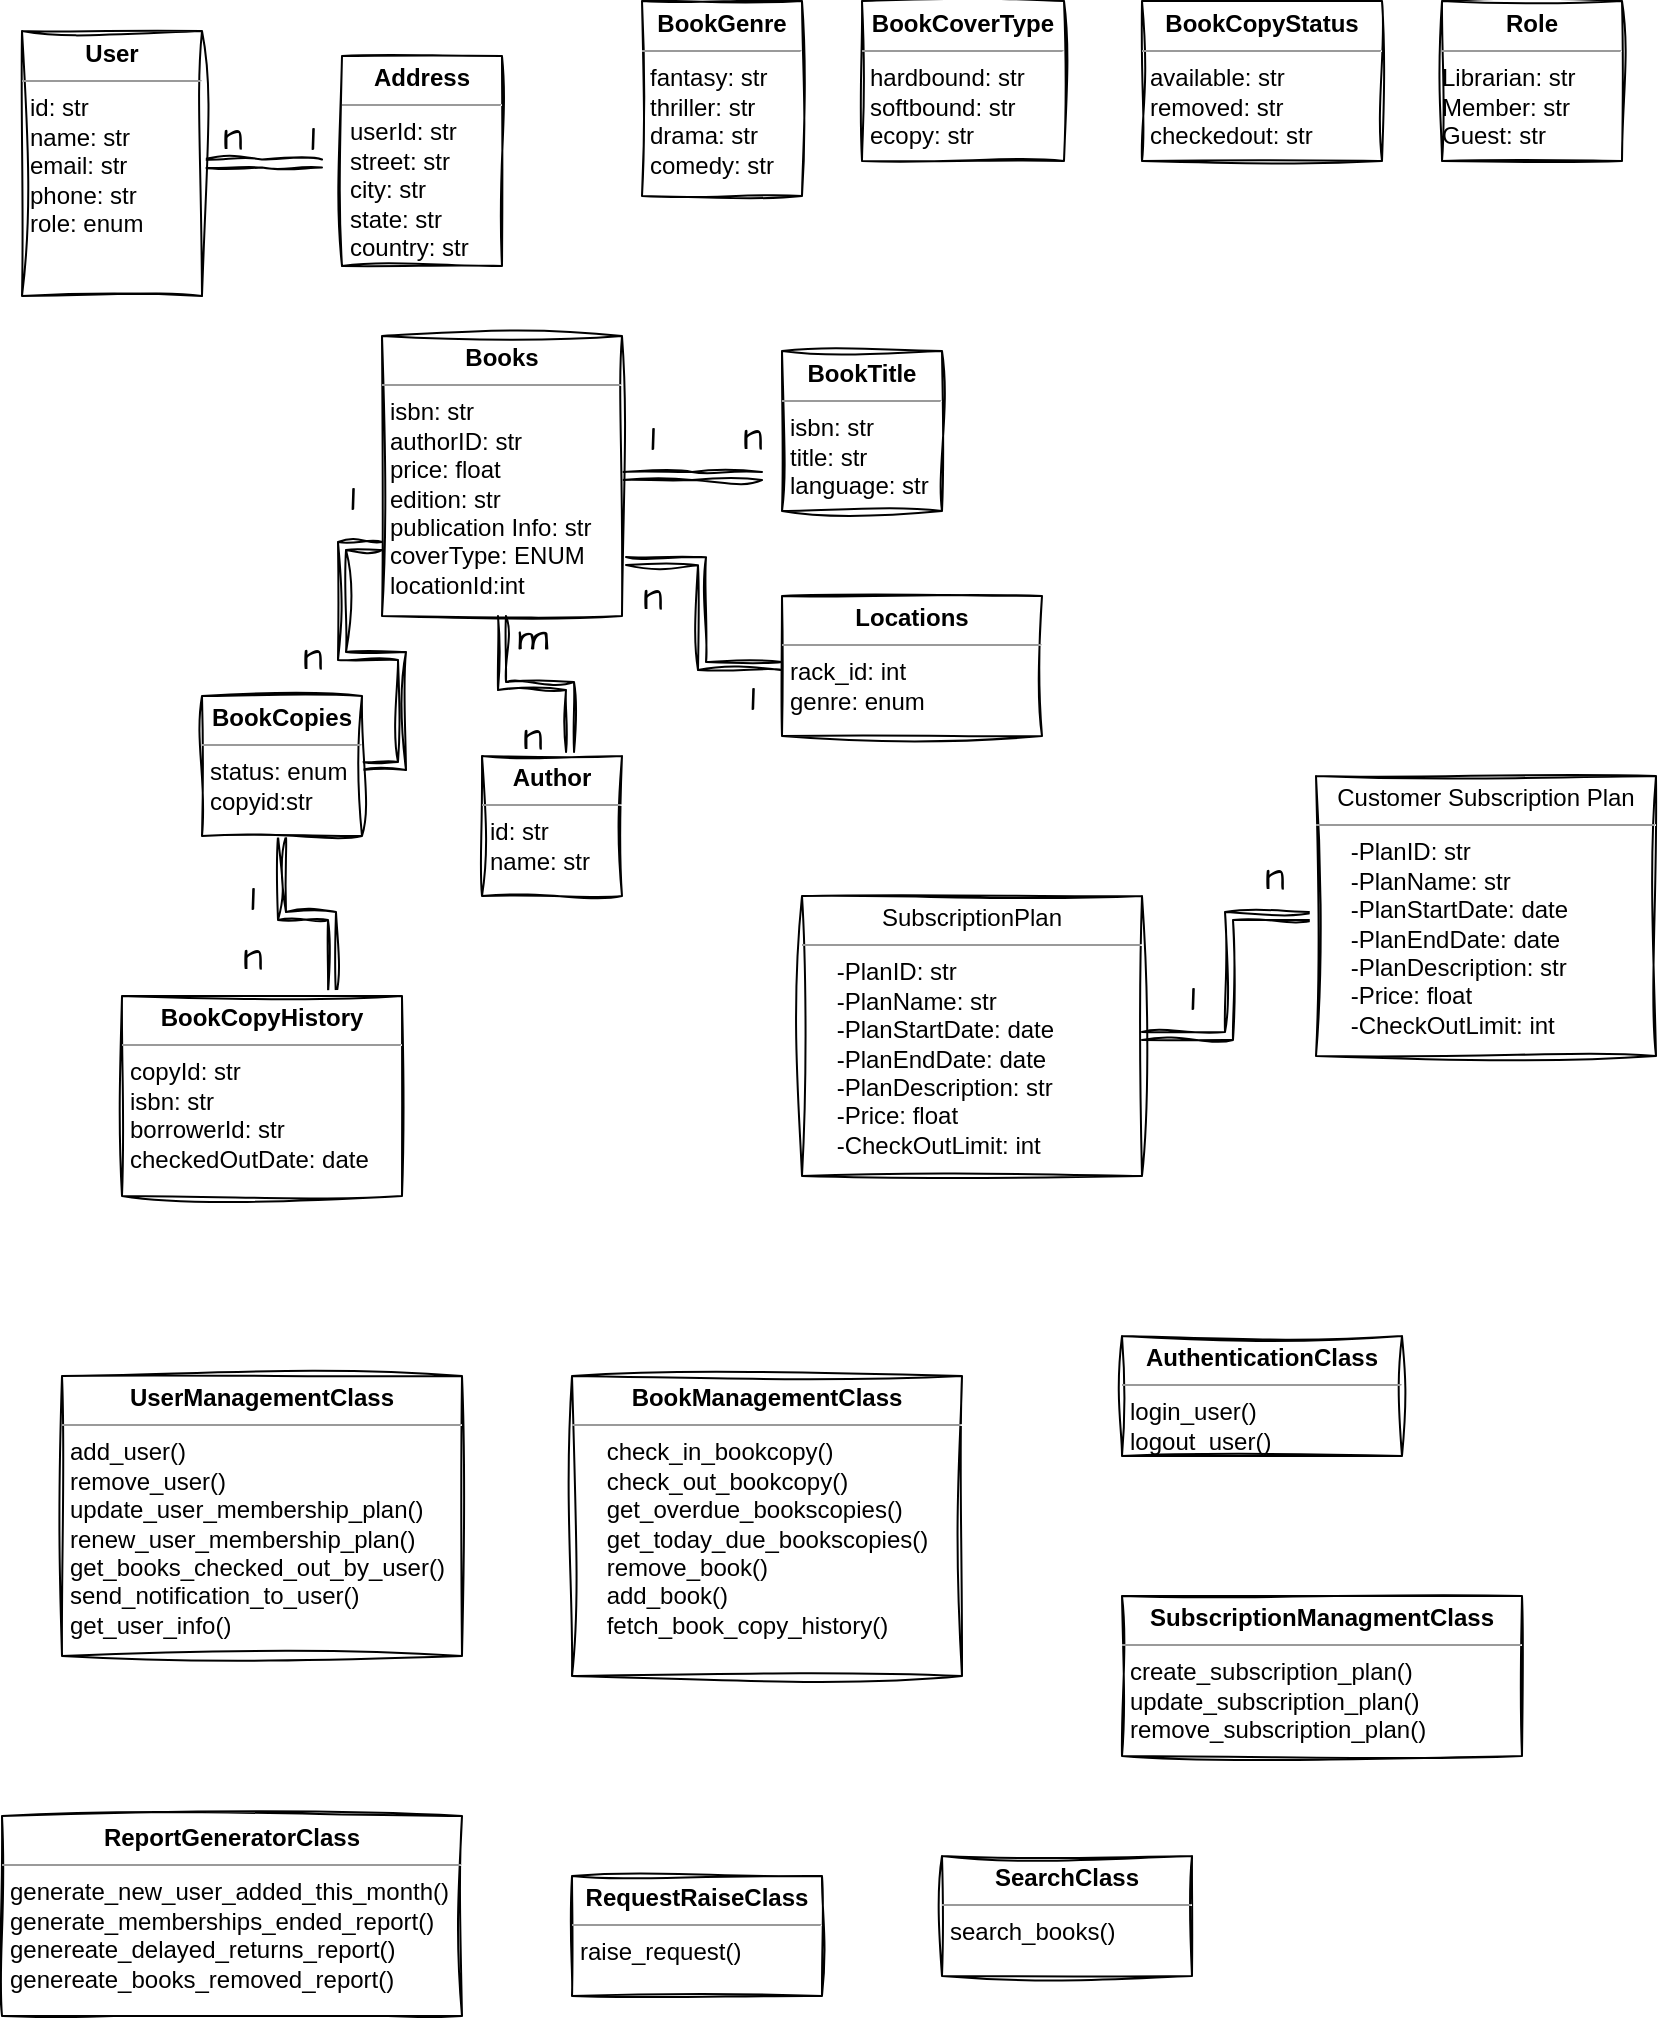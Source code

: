<mxfile>
    <diagram id="C5RBs43oDa-KdzZeNtuy" name="Page-1">
        <mxGraphModel dx="641" dy="268" grid="1" gridSize="10" guides="1" tooltips="1" connect="1" arrows="1" fold="1" page="1" pageScale="1" pageWidth="827" pageHeight="1169" math="0" shadow="0">
            <root>
                <mxCell id="WIyWlLk6GJQsqaUBKTNV-0"/>
                <mxCell id="WIyWlLk6GJQsqaUBKTNV-1" parent="WIyWlLk6GJQsqaUBKTNV-0"/>
                <mxCell id="R_Q-6B71_u55FbcSkB05-36" style="edgeStyle=orthogonalEdgeStyle;shape=link;rounded=0;sketch=1;hachureGap=4;jiggle=2;curveFitting=1;orthogonalLoop=1;jettySize=auto;html=1;fontFamily=Architects Daughter;fontSource=https%3A%2F%2Ffonts.googleapis.com%2Fcss%3Ffamily%3DArchitects%2BDaughter;fontSize=16;" parent="WIyWlLk6GJQsqaUBKTNV-1" source="R_Q-6B71_u55FbcSkB05-3" edge="1">
                    <mxGeometry relative="1" as="geometry">
                        <mxPoint x="160" y="133.75" as="targetPoint"/>
                    </mxGeometry>
                </mxCell>
                <mxCell id="R_Q-6B71_u55FbcSkB05-3" value="&lt;p style=&quot;margin:0px;margin-top:4px;text-align:center;&quot;&gt;&lt;b&gt;User&lt;/b&gt;&lt;/p&gt;&lt;hr size=&quot;1&quot;&gt;&lt;p style=&quot;margin:0px;margin-left:4px;&quot;&gt;&lt;span style=&quot;background-color: initial;&quot;&gt;id: str&lt;/span&gt;&lt;br&gt;&lt;/p&gt;&lt;p style=&quot;margin:0px;margin-left:4px;&quot;&gt;name: str&lt;/p&gt;&lt;p style=&quot;margin:0px;margin-left:4px;&quot;&gt;email: str&lt;/p&gt;&lt;p style=&quot;margin:0px;margin-left:4px;&quot;&gt;phone: str&lt;/p&gt;&lt;p style=&quot;margin:0px;margin-left:4px;&quot;&gt;role: enum&lt;/p&gt;&lt;p style=&quot;margin:0px;margin-left:4px;&quot;&gt;&lt;br&gt;&lt;/p&gt;" style="verticalAlign=top;align=left;overflow=fill;fontSize=12;fontFamily=Helvetica;html=1;whiteSpace=wrap;sketch=1;hachureGap=4;jiggle=2;curveFitting=1;fontSource=https%3A%2F%2Ffonts.googleapis.com%2Fcss%3Ffamily%3DArchitects%2BDaughter;" parent="WIyWlLk6GJQsqaUBKTNV-1" vertex="1">
                    <mxGeometry x="10" y="67.5" width="90" height="132.5" as="geometry"/>
                </mxCell>
                <mxCell id="R_Q-6B71_u55FbcSkB05-4" value="&lt;p style=&quot;margin:0px;margin-top:4px;text-align:center;&quot;&gt;&lt;b&gt;Address&lt;/b&gt;&lt;/p&gt;&lt;hr size=&quot;1&quot;&gt;&lt;p style=&quot;margin:0px;margin-left:4px;&quot;&gt;userId: str&lt;/p&gt;&lt;p style=&quot;margin:0px;margin-left:4px;&quot;&gt;street: str&lt;/p&gt;&lt;p style=&quot;margin:0px;margin-left:4px;&quot;&gt;city: str&lt;/p&gt;&lt;p style=&quot;margin:0px;margin-left:4px;&quot;&gt;state: str&lt;/p&gt;&lt;p style=&quot;margin:0px;margin-left:4px;&quot;&gt;country: str&lt;/p&gt;&lt;p style=&quot;margin:0px;margin-left:4px;&quot;&gt;pin: str&lt;/p&gt;&lt;p style=&quot;margin:0px;margin-left:4px;&quot;&gt;&lt;br&gt;&lt;/p&gt;" style="verticalAlign=top;align=left;overflow=fill;fontSize=12;fontFamily=Helvetica;html=1;whiteSpace=wrap;sketch=1;hachureGap=4;jiggle=2;curveFitting=1;fontSource=https%3A%2F%2Ffonts.googleapis.com%2Fcss%3Ffamily%3DArchitects%2BDaughter;" parent="WIyWlLk6GJQsqaUBKTNV-1" vertex="1">
                    <mxGeometry x="170" y="80" width="80" height="105" as="geometry"/>
                </mxCell>
                <mxCell id="R_Q-6B71_u55FbcSkB05-14" value="n" style="text;html=1;align=center;verticalAlign=middle;resizable=0;points=[];autosize=1;strokeColor=none;fillColor=none;fontSize=20;fontFamily=Architects Daughter;" parent="WIyWlLk6GJQsqaUBKTNV-1" vertex="1">
                    <mxGeometry x="100" y="100" width="30" height="40" as="geometry"/>
                </mxCell>
                <mxCell id="R_Q-6B71_u55FbcSkB05-15" value="1" style="text;html=1;align=center;verticalAlign=middle;resizable=0;points=[];autosize=1;strokeColor=none;fillColor=none;fontSize=20;fontFamily=Architects Daughter;" parent="WIyWlLk6GJQsqaUBKTNV-1" vertex="1">
                    <mxGeometry x="140" y="100" width="30" height="40" as="geometry"/>
                </mxCell>
                <mxCell id="R_Q-6B71_u55FbcSkB05-18" value="&lt;p style=&quot;margin:0px;margin-top:4px;text-align:center;&quot;&gt;&lt;b&gt;Role&lt;/b&gt;&lt;/p&gt;&lt;hr size=&quot;1&quot;&gt;Librarian: str&lt;br&gt;Member: str&lt;br&gt;Guest: str&lt;br&gt;&lt;div style=&quot;height:2px;&quot;&gt;&lt;/div&gt;&lt;div style=&quot;height:2px;&quot;&gt;&lt;/div&gt;" style="verticalAlign=top;align=left;overflow=fill;fontSize=12;fontFamily=Helvetica;html=1;whiteSpace=wrap;sketch=1;hachureGap=4;jiggle=2;curveFitting=1;fontSource=https%3A%2F%2Ffonts.googleapis.com%2Fcss%3Ffamily%3DArchitects%2BDaughter;" parent="WIyWlLk6GJQsqaUBKTNV-1" vertex="1">
                    <mxGeometry x="720" y="52.5" width="90" height="80" as="geometry"/>
                </mxCell>
                <mxCell id="R_Q-6B71_u55FbcSkB05-31" style="edgeStyle=orthogonalEdgeStyle;shape=link;rounded=0;sketch=1;hachureGap=4;jiggle=2;curveFitting=1;orthogonalLoop=1;jettySize=auto;html=1;fontFamily=Architects Daughter;fontSource=https%3A%2F%2Ffonts.googleapis.com%2Fcss%3Ffamily%3DArchitects%2BDaughter;fontSize=16;" parent="WIyWlLk6GJQsqaUBKTNV-1" source="R_Q-6B71_u55FbcSkB05-29" edge="1">
                    <mxGeometry relative="1" as="geometry">
                        <mxPoint x="380" y="290" as="targetPoint"/>
                    </mxGeometry>
                </mxCell>
                <mxCell id="R_Q-6B71_u55FbcSkB05-29" value="&lt;p style=&quot;margin:0px;margin-top:4px;text-align:center;&quot;&gt;&lt;b&gt;Books&lt;/b&gt;&lt;/p&gt;&lt;hr size=&quot;1&quot;&gt;&lt;p style=&quot;margin:0px;margin-left:4px;&quot;&gt;isbn: str&lt;/p&gt;&lt;p style=&quot;margin:0px;margin-left:4px;&quot;&gt;authorID: str&lt;/p&gt;&lt;p style=&quot;margin:0px;margin-left:4px;&quot;&gt;price: float&lt;/p&gt;&lt;p style=&quot;margin:0px;margin-left:4px;&quot;&gt;edition: str&lt;/p&gt;&lt;p style=&quot;margin:0px;margin-left:4px;&quot;&gt;publication Info: str&lt;/p&gt;&lt;p style=&quot;margin:0px;margin-left:4px;&quot;&gt;coverType: ENUM&lt;/p&gt;&lt;p style=&quot;margin:0px;margin-left:4px;&quot;&gt;locationId:int&lt;/p&gt;" style="verticalAlign=top;align=left;overflow=fill;fontSize=12;fontFamily=Helvetica;html=1;whiteSpace=wrap;sketch=1;hachureGap=4;jiggle=2;curveFitting=1;fontSource=https%3A%2F%2Ffonts.googleapis.com%2Fcss%3Ffamily%3DArchitects%2BDaughter;" parent="WIyWlLk6GJQsqaUBKTNV-1" vertex="1">
                    <mxGeometry x="190" y="220" width="120" height="140" as="geometry"/>
                </mxCell>
                <mxCell id="R_Q-6B71_u55FbcSkB05-30" value="&lt;p style=&quot;margin:0px;margin-top:4px;text-align:center;&quot;&gt;&lt;b&gt;BookTitle&lt;/b&gt;&lt;/p&gt;&lt;hr size=&quot;1&quot;&gt;&lt;p style=&quot;margin:0px;margin-left:4px;&quot;&gt;isbn: str&lt;/p&gt;&lt;p style=&quot;margin:0px;margin-left:4px;&quot;&gt;title: str&lt;/p&gt;&lt;p style=&quot;margin:0px;margin-left:4px;&quot;&gt;language: str&lt;/p&gt;" style="verticalAlign=top;align=left;overflow=fill;fontSize=12;fontFamily=Helvetica;html=1;whiteSpace=wrap;sketch=1;hachureGap=4;jiggle=2;curveFitting=1;fontSource=https%3A%2F%2Ffonts.googleapis.com%2Fcss%3Ffamily%3DArchitects%2BDaughter;" parent="WIyWlLk6GJQsqaUBKTNV-1" vertex="1">
                    <mxGeometry x="390" y="227.5" width="80" height="80" as="geometry"/>
                </mxCell>
                <mxCell id="R_Q-6B71_u55FbcSkB05-32" value="1" style="text;html=1;align=center;verticalAlign=middle;resizable=0;points=[];autosize=1;strokeColor=none;fillColor=none;fontSize=20;fontFamily=Architects Daughter;" parent="WIyWlLk6GJQsqaUBKTNV-1" vertex="1">
                    <mxGeometry x="310" y="250" width="30" height="40" as="geometry"/>
                </mxCell>
                <mxCell id="R_Q-6B71_u55FbcSkB05-33" value="n" style="text;html=1;align=center;verticalAlign=middle;resizable=0;points=[];autosize=1;strokeColor=none;fillColor=none;fontSize=20;fontFamily=Architects Daughter;" parent="WIyWlLk6GJQsqaUBKTNV-1" vertex="1">
                    <mxGeometry x="360" y="250" width="30" height="40" as="geometry"/>
                </mxCell>
                <mxCell id="R_Q-6B71_u55FbcSkB05-38" value="&lt;p style=&quot;margin:0px;margin-top:4px;text-align:center;&quot;&gt;&lt;b&gt;Author&lt;/b&gt;&lt;/p&gt;&lt;hr size=&quot;1&quot;&gt;&lt;p style=&quot;margin:0px;margin-left:4px;&quot;&gt;id: str&lt;/p&gt;&lt;p style=&quot;margin:0px;margin-left:4px;&quot;&gt;name: str&lt;/p&gt;" style="verticalAlign=top;align=left;overflow=fill;fontSize=12;fontFamily=Helvetica;html=1;whiteSpace=wrap;sketch=1;hachureGap=4;jiggle=2;curveFitting=1;fontSource=https%3A%2F%2Ffonts.googleapis.com%2Fcss%3Ffamily%3DArchitects%2BDaughter;" parent="WIyWlLk6GJQsqaUBKTNV-1" vertex="1">
                    <mxGeometry x="240" y="430" width="70" height="70" as="geometry"/>
                </mxCell>
                <mxCell id="R_Q-6B71_u55FbcSkB05-39" style="edgeStyle=orthogonalEdgeStyle;shape=link;rounded=0;sketch=1;hachureGap=4;jiggle=2;curveFitting=1;orthogonalLoop=1;jettySize=auto;html=1;entryX=0.629;entryY=-0.029;entryDx=0;entryDy=0;entryPerimeter=0;fontFamily=Architects Daughter;fontSource=https%3A%2F%2Ffonts.googleapis.com%2Fcss%3Ffamily%3DArchitects%2BDaughter;fontSize=16;" parent="WIyWlLk6GJQsqaUBKTNV-1" source="R_Q-6B71_u55FbcSkB05-29" target="R_Q-6B71_u55FbcSkB05-38" edge="1">
                    <mxGeometry relative="1" as="geometry"/>
                </mxCell>
                <mxCell id="R_Q-6B71_u55FbcSkB05-40" value="m" style="text;html=1;align=center;verticalAlign=middle;resizable=0;points=[];autosize=1;strokeColor=none;fillColor=none;fontSize=20;fontFamily=Architects Daughter;" parent="WIyWlLk6GJQsqaUBKTNV-1" vertex="1">
                    <mxGeometry x="245" y="350" width="40" height="40" as="geometry"/>
                </mxCell>
                <mxCell id="R_Q-6B71_u55FbcSkB05-41" value="n" style="text;html=1;align=center;verticalAlign=middle;resizable=0;points=[];autosize=1;strokeColor=none;fillColor=none;fontSize=20;fontFamily=Architects Daughter;" parent="WIyWlLk6GJQsqaUBKTNV-1" vertex="1">
                    <mxGeometry x="250" y="400" width="30" height="40" as="geometry"/>
                </mxCell>
                <mxCell id="R_Q-6B71_u55FbcSkB05-42" value="&lt;p style=&quot;margin:0px;margin-top:4px;text-align:center;&quot;&gt;&lt;b&gt;BookCoverType&lt;/b&gt;&lt;/p&gt;&lt;hr size=&quot;1&quot;&gt;&lt;p style=&quot;margin:0px;margin-left:4px;&quot;&gt;hardbound: str&lt;/p&gt;&lt;p style=&quot;margin:0px;margin-left:4px;&quot;&gt;softbound: str&lt;/p&gt;&lt;p style=&quot;margin:0px;margin-left:4px;&quot;&gt;ecopy: str&lt;/p&gt;" style="verticalAlign=top;align=left;overflow=fill;fontSize=12;fontFamily=Helvetica;html=1;whiteSpace=wrap;sketch=1;hachureGap=4;jiggle=2;curveFitting=1;fontSource=https%3A%2F%2Ffonts.googleapis.com%2Fcss%3Ffamily%3DArchitects%2BDaughter;" parent="WIyWlLk6GJQsqaUBKTNV-1" vertex="1">
                    <mxGeometry x="430" y="52.5" width="101" height="80" as="geometry"/>
                </mxCell>
                <mxCell id="R_Q-6B71_u55FbcSkB05-47" value="&lt;p style=&quot;margin:0px;margin-top:4px;text-align:center;&quot;&gt;&lt;b&gt;BookGenre&lt;/b&gt;&lt;/p&gt;&lt;hr size=&quot;1&quot;&gt;&lt;p style=&quot;margin:0px;margin-left:4px;&quot;&gt;fantasy: str&lt;/p&gt;&lt;p style=&quot;margin:0px;margin-left:4px;&quot;&gt;thriller: str&lt;/p&gt;&lt;p style=&quot;margin:0px;margin-left:4px;&quot;&gt;drama: str&lt;/p&gt;&lt;p style=&quot;margin:0px;margin-left:4px;&quot;&gt;comedy: str&lt;/p&gt;" style="verticalAlign=top;align=left;overflow=fill;fontSize=12;fontFamily=Helvetica;html=1;whiteSpace=wrap;sketch=1;hachureGap=4;jiggle=2;curveFitting=1;fontSource=https%3A%2F%2Ffonts.googleapis.com%2Fcss%3Ffamily%3DArchitects%2BDaughter;" parent="WIyWlLk6GJQsqaUBKTNV-1" vertex="1">
                    <mxGeometry x="320" y="52.5" width="80" height="97.5" as="geometry"/>
                </mxCell>
                <mxCell id="R_Q-6B71_u55FbcSkB05-48" value="&lt;p style=&quot;margin:0px;margin-top:4px;text-align:center;&quot;&gt;&lt;b&gt;Locations&lt;/b&gt;&lt;/p&gt;&lt;hr size=&quot;1&quot;&gt;&lt;p style=&quot;margin:0px;margin-left:4px;&quot;&gt;rack_id: int&lt;/p&gt;&lt;p style=&quot;margin:0px;margin-left:4px;&quot;&gt;genre: enum&lt;/p&gt;" style="verticalAlign=top;align=left;overflow=fill;fontSize=12;fontFamily=Helvetica;html=1;whiteSpace=wrap;sketch=1;hachureGap=4;jiggle=2;curveFitting=1;fontSource=https%3A%2F%2Ffonts.googleapis.com%2Fcss%3Ffamily%3DArchitects%2BDaughter;" parent="WIyWlLk6GJQsqaUBKTNV-1" vertex="1">
                    <mxGeometry x="390" y="350" width="130" height="70" as="geometry"/>
                </mxCell>
                <mxCell id="R_Q-6B71_u55FbcSkB05-50" style="edgeStyle=orthogonalEdgeStyle;shape=link;rounded=0;sketch=1;hachureGap=4;jiggle=2;curveFitting=1;orthogonalLoop=1;jettySize=auto;html=1;entryX=0;entryY=0.75;entryDx=0;entryDy=0;fontFamily=Architects Daughter;fontSource=https%3A%2F%2Ffonts.googleapis.com%2Fcss%3Ffamily%3DArchitects%2BDaughter;fontSize=16;" parent="WIyWlLk6GJQsqaUBKTNV-1" source="R_Q-6B71_u55FbcSkB05-49" target="R_Q-6B71_u55FbcSkB05-29" edge="1">
                    <mxGeometry relative="1" as="geometry"/>
                </mxCell>
                <mxCell id="R_Q-6B71_u55FbcSkB05-56" style="edgeStyle=orthogonalEdgeStyle;shape=link;rounded=0;sketch=1;hachureGap=4;jiggle=2;curveFitting=1;orthogonalLoop=1;jettySize=auto;html=1;entryX=0.75;entryY=0;entryDx=0;entryDy=0;fontFamily=Architects Daughter;fontSource=https%3A%2F%2Ffonts.googleapis.com%2Fcss%3Ffamily%3DArchitects%2BDaughter;fontSize=16;" parent="WIyWlLk6GJQsqaUBKTNV-1" source="R_Q-6B71_u55FbcSkB05-49" target="R_Q-6B71_u55FbcSkB05-55" edge="1">
                    <mxGeometry relative="1" as="geometry"/>
                </mxCell>
                <mxCell id="R_Q-6B71_u55FbcSkB05-49" value="&lt;p style=&quot;margin:0px;margin-top:4px;text-align:center;&quot;&gt;&lt;b&gt;BookCopies&lt;/b&gt;&lt;/p&gt;&lt;hr size=&quot;1&quot;&gt;&lt;p style=&quot;margin:0px;margin-left:4px;&quot;&gt;status: enum&lt;/p&gt;&lt;p style=&quot;margin:0px;margin-left:4px;&quot;&gt;copyid:str&lt;/p&gt;" style="verticalAlign=top;align=left;overflow=fill;fontSize=12;fontFamily=Helvetica;html=1;whiteSpace=wrap;sketch=1;hachureGap=4;jiggle=2;curveFitting=1;fontSource=https%3A%2F%2Ffonts.googleapis.com%2Fcss%3Ffamily%3DArchitects%2BDaughter;" parent="WIyWlLk6GJQsqaUBKTNV-1" vertex="1">
                    <mxGeometry x="100" y="400" width="80" height="70" as="geometry"/>
                </mxCell>
                <mxCell id="R_Q-6B71_u55FbcSkB05-52" value="1" style="text;html=1;align=center;verticalAlign=middle;resizable=0;points=[];autosize=1;strokeColor=none;fillColor=none;fontSize=20;fontFamily=Architects Daughter;" parent="WIyWlLk6GJQsqaUBKTNV-1" vertex="1">
                    <mxGeometry x="160" y="280" width="30" height="40" as="geometry"/>
                </mxCell>
                <mxCell id="R_Q-6B71_u55FbcSkB05-53" value="n" style="text;html=1;align=center;verticalAlign=middle;resizable=0;points=[];autosize=1;strokeColor=none;fillColor=none;fontSize=20;fontFamily=Architects Daughter;" parent="WIyWlLk6GJQsqaUBKTNV-1" vertex="1">
                    <mxGeometry x="140" y="360" width="30" height="40" as="geometry"/>
                </mxCell>
                <mxCell id="R_Q-6B71_u55FbcSkB05-54" value="&lt;p style=&quot;margin:0px;margin-top:4px;text-align:center;&quot;&gt;&lt;b&gt;BookCopyStatus&lt;/b&gt;&lt;/p&gt;&lt;hr size=&quot;1&quot;&gt;&lt;p style=&quot;margin:0px;margin-left:4px;&quot;&gt;available: str&lt;/p&gt;&lt;p style=&quot;margin:0px;margin-left:4px;&quot;&gt;removed: str&lt;/p&gt;&lt;p style=&quot;margin:0px;margin-left:4px;&quot;&gt;checkedout: str&lt;/p&gt;&lt;p style=&quot;margin:0px;margin-left:4px;&quot;&gt;&lt;br&gt;&lt;/p&gt;" style="verticalAlign=top;align=left;overflow=fill;fontSize=12;fontFamily=Helvetica;html=1;whiteSpace=wrap;sketch=1;hachureGap=4;jiggle=2;curveFitting=1;fontSource=https%3A%2F%2Ffonts.googleapis.com%2Fcss%3Ffamily%3DArchitects%2BDaughter;" parent="WIyWlLk6GJQsqaUBKTNV-1" vertex="1">
                    <mxGeometry x="570" y="52.5" width="120" height="80" as="geometry"/>
                </mxCell>
                <mxCell id="R_Q-6B71_u55FbcSkB05-55" value="&lt;p style=&quot;margin:0px;margin-top:4px;text-align:center;&quot;&gt;&lt;b&gt;BookCopyHistory&lt;/b&gt;&lt;/p&gt;&lt;hr size=&quot;1&quot;&gt;&lt;p style=&quot;margin:0px;margin-left:4px;&quot;&gt;copyId: str&lt;/p&gt;&lt;p style=&quot;margin:0px;margin-left:4px;&quot;&gt;isbn: str&lt;/p&gt;&lt;p style=&quot;margin:0px;margin-left:4px;&quot;&gt;borrowerId: str&lt;/p&gt;&lt;p style=&quot;margin:0px;margin-left:4px;&quot;&gt;checkedOutDate: date&lt;/p&gt;" style="verticalAlign=top;align=left;overflow=fill;fontSize=12;fontFamily=Helvetica;html=1;whiteSpace=wrap;sketch=1;hachureGap=4;jiggle=2;curveFitting=1;fontSource=https%3A%2F%2Ffonts.googleapis.com%2Fcss%3Ffamily%3DArchitects%2BDaughter;" parent="WIyWlLk6GJQsqaUBKTNV-1" vertex="1">
                    <mxGeometry x="60" y="550" width="140" height="100" as="geometry"/>
                </mxCell>
                <mxCell id="R_Q-6B71_u55FbcSkB05-57" value="1" style="text;html=1;align=center;verticalAlign=middle;resizable=0;points=[];autosize=1;strokeColor=none;fillColor=none;fontSize=20;fontFamily=Architects Daughter;" parent="WIyWlLk6GJQsqaUBKTNV-1" vertex="1">
                    <mxGeometry x="110" y="480" width="30" height="40" as="geometry"/>
                </mxCell>
                <mxCell id="R_Q-6B71_u55FbcSkB05-58" value="n" style="text;html=1;align=center;verticalAlign=middle;resizable=0;points=[];autosize=1;strokeColor=none;fillColor=none;fontSize=20;fontFamily=Architects Daughter;" parent="WIyWlLk6GJQsqaUBKTNV-1" vertex="1">
                    <mxGeometry x="110" y="510" width="30" height="40" as="geometry"/>
                </mxCell>
                <mxCell id="R_Q-6B71_u55FbcSkB05-66" style="edgeStyle=orthogonalEdgeStyle;shape=link;rounded=0;sketch=1;hachureGap=4;jiggle=2;curveFitting=1;orthogonalLoop=1;jettySize=auto;html=1;fontFamily=Architects Daughter;fontSource=https%3A%2F%2Ffonts.googleapis.com%2Fcss%3Ffamily%3DArchitects%2BDaughter;fontSize=16;" parent="WIyWlLk6GJQsqaUBKTNV-1" source="R_Q-6B71_u55FbcSkB05-62" target="R_Q-6B71_u55FbcSkB05-64" edge="1">
                    <mxGeometry relative="1" as="geometry"/>
                </mxCell>
                <mxCell id="R_Q-6B71_u55FbcSkB05-62" value="&lt;p style=&quot;margin:0px;margin-top:4px;text-align:center;&quot;&gt;SubscriptionPlan&lt;br&gt;&lt;/p&gt;&lt;hr size=&quot;1&quot;&gt;&lt;p style=&quot;margin:0px;margin-left:4px;&quot;&gt;&lt;span style=&quot;background-color: initial;&quot;&gt;&amp;nbsp; &amp;nbsp; -PlanID: str&lt;/span&gt;&lt;br&gt;&lt;/p&gt;&lt;p style=&quot;margin:0px;margin-left:4px;&quot;&gt;&amp;nbsp; &amp;nbsp; -PlanName: str&lt;/p&gt;&lt;p style=&quot;margin:0px;margin-left:4px;&quot;&gt;&amp;nbsp; &amp;nbsp; -PlanStartDate: date&lt;/p&gt;&lt;p style=&quot;margin:0px;margin-left:4px;&quot;&gt;&amp;nbsp; &amp;nbsp; -PlanEndDate: date&lt;/p&gt;&lt;p style=&quot;margin:0px;margin-left:4px;&quot;&gt;&amp;nbsp; &amp;nbsp; -PlanDescription: str&lt;/p&gt;&lt;p style=&quot;margin:0px;margin-left:4px;&quot;&gt;&amp;nbsp; &amp;nbsp; -Price: float&lt;/p&gt;&lt;p style=&quot;margin:0px;margin-left:4px;&quot;&gt;&amp;nbsp; &amp;nbsp; -CheckOutLimit: int&lt;/p&gt;" style="verticalAlign=top;align=left;overflow=fill;fontSize=12;fontFamily=Helvetica;html=1;whiteSpace=wrap;sketch=1;hachureGap=4;jiggle=2;curveFitting=1;fontSource=https%3A%2F%2Ffonts.googleapis.com%2Fcss%3Ffamily%3DArchitects%2BDaughter;" parent="WIyWlLk6GJQsqaUBKTNV-1" vertex="1">
                    <mxGeometry x="400" y="500" width="170" height="140" as="geometry"/>
                </mxCell>
                <mxCell id="R_Q-6B71_u55FbcSkB05-64" value="&lt;p style=&quot;margin:0px;margin-top:4px;text-align:center;&quot;&gt;Customer Subscription Plan&lt;br&gt;&lt;/p&gt;&lt;hr size=&quot;1&quot;&gt;&lt;p style=&quot;margin:0px;margin-left:4px;&quot;&gt;&lt;span style=&quot;background-color: initial;&quot;&gt;&amp;nbsp; &amp;nbsp; -PlanID: str&lt;/span&gt;&lt;br&gt;&lt;/p&gt;&lt;p style=&quot;margin:0px;margin-left:4px;&quot;&gt;&amp;nbsp; &amp;nbsp; -PlanName: str&lt;/p&gt;&lt;p style=&quot;margin:0px;margin-left:4px;&quot;&gt;&amp;nbsp; &amp;nbsp; -PlanStartDate: date&lt;/p&gt;&lt;p style=&quot;margin:0px;margin-left:4px;&quot;&gt;&amp;nbsp; &amp;nbsp; -PlanEndDate: date&lt;/p&gt;&lt;p style=&quot;margin:0px;margin-left:4px;&quot;&gt;&amp;nbsp; &amp;nbsp; -PlanDescription: str&lt;/p&gt;&lt;p style=&quot;margin:0px;margin-left:4px;&quot;&gt;&amp;nbsp; &amp;nbsp; -Price: float&lt;/p&gt;&lt;p style=&quot;margin:0px;margin-left:4px;&quot;&gt;&amp;nbsp; &amp;nbsp; -CheckOutLimit: int&lt;/p&gt;" style="verticalAlign=top;align=left;overflow=fill;fontSize=12;fontFamily=Helvetica;html=1;whiteSpace=wrap;sketch=1;hachureGap=4;jiggle=2;curveFitting=1;fontSource=https%3A%2F%2Ffonts.googleapis.com%2Fcss%3Ffamily%3DArchitects%2BDaughter;" parent="WIyWlLk6GJQsqaUBKTNV-1" vertex="1">
                    <mxGeometry x="657" y="440" width="170" height="140" as="geometry"/>
                </mxCell>
                <mxCell id="R_Q-6B71_u55FbcSkB05-67" value="n" style="text;html=1;align=center;verticalAlign=middle;resizable=0;points=[];autosize=1;strokeColor=none;fillColor=none;fontSize=20;fontFamily=Architects Daughter;" parent="WIyWlLk6GJQsqaUBKTNV-1" vertex="1">
                    <mxGeometry x="621" y="470" width="30" height="40" as="geometry"/>
                </mxCell>
                <mxCell id="R_Q-6B71_u55FbcSkB05-68" value="1" style="text;html=1;align=center;verticalAlign=middle;resizable=0;points=[];autosize=1;strokeColor=none;fillColor=none;fontSize=20;fontFamily=Architects Daughter;" parent="WIyWlLk6GJQsqaUBKTNV-1" vertex="1">
                    <mxGeometry x="580" y="530" width="30" height="40" as="geometry"/>
                </mxCell>
                <mxCell id="R_Q-6B71_u55FbcSkB05-69" style="edgeStyle=orthogonalEdgeStyle;shape=link;rounded=0;sketch=1;hachureGap=4;jiggle=2;curveFitting=1;orthogonalLoop=1;jettySize=auto;html=1;entryX=1.017;entryY=0.804;entryDx=0;entryDy=0;entryPerimeter=0;fontFamily=Architects Daughter;fontSource=https%3A%2F%2Ffonts.googleapis.com%2Fcss%3Ffamily%3DArchitects%2BDaughter;fontSize=16;" parent="WIyWlLk6GJQsqaUBKTNV-1" source="R_Q-6B71_u55FbcSkB05-48" target="R_Q-6B71_u55FbcSkB05-29" edge="1">
                    <mxGeometry relative="1" as="geometry"/>
                </mxCell>
                <mxCell id="R_Q-6B71_u55FbcSkB05-72" value="n" style="text;html=1;align=center;verticalAlign=middle;resizable=0;points=[];autosize=1;strokeColor=none;fillColor=none;fontSize=20;fontFamily=Architects Daughter;" parent="WIyWlLk6GJQsqaUBKTNV-1" vertex="1">
                    <mxGeometry x="310" y="330" width="30" height="40" as="geometry"/>
                </mxCell>
                <mxCell id="R_Q-6B71_u55FbcSkB05-73" value="1" style="text;html=1;align=center;verticalAlign=middle;resizable=0;points=[];autosize=1;strokeColor=none;fillColor=none;fontSize=20;fontFamily=Architects Daughter;" parent="WIyWlLk6GJQsqaUBKTNV-1" vertex="1">
                    <mxGeometry x="360" y="380" width="30" height="40" as="geometry"/>
                </mxCell>
                <mxCell id="R_Q-6B71_u55FbcSkB05-77" value="&lt;p style=&quot;margin:0px;margin-top:4px;text-align:center;&quot;&gt;&lt;b&gt;UserManagementClass&lt;/b&gt;&lt;/p&gt;&lt;hr size=&quot;1&quot;&gt;&lt;p style=&quot;margin:0px;margin-left:4px;&quot;&gt;add_user()&lt;/p&gt;&lt;p style=&quot;margin:0px;margin-left:4px;&quot;&gt;remove_user()&lt;/p&gt;&lt;p style=&quot;margin:0px;margin-left:4px;&quot;&gt;update_user_membership_plan()&lt;/p&gt;&lt;p style=&quot;margin:0px;margin-left:4px;&quot;&gt;renew_user_membership_plan()&lt;/p&gt;&lt;p style=&quot;margin:0px;margin-left:4px;&quot;&gt;get_books_checked_out_by_user()&lt;/p&gt;&lt;p style=&quot;margin:0px;margin-left:4px;&quot;&gt;send_notification_to_user()&lt;/p&gt;&lt;p style=&quot;margin:0px;margin-left:4px;&quot;&gt;get_user_info()&lt;/p&gt;" style="verticalAlign=top;align=left;overflow=fill;fontSize=12;fontFamily=Helvetica;html=1;whiteSpace=wrap;sketch=1;hachureGap=4;jiggle=2;curveFitting=1;fontSource=https%3A%2F%2Ffonts.googleapis.com%2Fcss%3Ffamily%3DArchitects%2BDaughter;" parent="WIyWlLk6GJQsqaUBKTNV-1" vertex="1">
                    <mxGeometry x="30" y="740" width="200" height="140" as="geometry"/>
                </mxCell>
                <mxCell id="R_Q-6B71_u55FbcSkB05-78" value="&lt;p style=&quot;margin:0px;margin-top:4px;text-align:center;&quot;&gt;&lt;b&gt;BookManagementClass&lt;/b&gt;&lt;/p&gt;&lt;hr size=&quot;1&quot;&gt;&lt;p style=&quot;margin:0px;margin-left:4px;&quot;&gt;&amp;nbsp; &amp;nbsp; check_in_bookcopy()&lt;/p&gt;&lt;p style=&quot;margin:0px;margin-left:4px;&quot;&gt;&amp;nbsp; &amp;nbsp; check_out_bookcopy()&lt;/p&gt;&lt;p style=&quot;margin:0px;margin-left:4px;&quot;&gt;&amp;nbsp; &amp;nbsp; get_overdue_bookscopies()&lt;/p&gt;&lt;p style=&quot;margin:0px;margin-left:4px;&quot;&gt;&amp;nbsp; &amp;nbsp; get_today_due_bookscopies()&lt;/p&gt;&lt;p style=&quot;margin:0px;margin-left:4px;&quot;&gt;&amp;nbsp; &amp;nbsp; remove_book()&lt;/p&gt;&lt;p style=&quot;margin:0px;margin-left:4px;&quot;&gt;&amp;nbsp; &amp;nbsp; add_book()&lt;/p&gt;&lt;p style=&quot;margin:0px;margin-left:4px;&quot;&gt;&amp;nbsp; &amp;nbsp; fetch_book_copy_history()&lt;/p&gt;&lt;p style=&quot;margin:0px;margin-left:4px;&quot;&gt;&amp;nbsp; &amp;nbsp;&lt;/p&gt;" style="verticalAlign=top;align=left;overflow=fill;fontSize=12;fontFamily=Helvetica;html=1;whiteSpace=wrap;sketch=1;hachureGap=4;jiggle=2;curveFitting=1;fontSource=https%3A%2F%2Ffonts.googleapis.com%2Fcss%3Ffamily%3DArchitects%2BDaughter;" parent="WIyWlLk6GJQsqaUBKTNV-1" vertex="1">
                    <mxGeometry x="285" y="740" width="195" height="150" as="geometry"/>
                </mxCell>
                <mxCell id="R_Q-6B71_u55FbcSkB05-79" value="&lt;p style=&quot;margin:0px;margin-top:4px;text-align:center;&quot;&gt;&lt;b&gt;AuthenticationClass&lt;/b&gt;&lt;/p&gt;&lt;hr size=&quot;1&quot;&gt;&lt;p style=&quot;margin:0px;margin-left:4px;&quot;&gt;login_user()&lt;/p&gt;&lt;p style=&quot;margin:0px;margin-left:4px;&quot;&gt;logout_user()&lt;/p&gt;&lt;p style=&quot;margin:0px;margin-left:4px;&quot;&gt;&amp;nbsp; &amp;nbsp;&lt;/p&gt;" style="verticalAlign=top;align=left;overflow=fill;fontSize=12;fontFamily=Helvetica;html=1;whiteSpace=wrap;sketch=1;hachureGap=4;jiggle=2;curveFitting=1;fontSource=https%3A%2F%2Ffonts.googleapis.com%2Fcss%3Ffamily%3DArchitects%2BDaughter;" parent="WIyWlLk6GJQsqaUBKTNV-1" vertex="1">
                    <mxGeometry x="560" y="720" width="140" height="60" as="geometry"/>
                </mxCell>
                <mxCell id="R_Q-6B71_u55FbcSkB05-80" value="&lt;p style=&quot;margin:0px;margin-top:4px;text-align:center;&quot;&gt;&lt;b&gt;SubscriptionManagmentClass&lt;/b&gt;&lt;/p&gt;&lt;hr size=&quot;1&quot;&gt;&lt;p style=&quot;margin:0px;margin-left:4px;&quot;&gt;&lt;span style=&quot;background-color: initial;&quot;&gt;create_subscription_plan()&amp;nbsp;&amp;nbsp;&lt;/span&gt;&lt;br&gt;&lt;/p&gt;&lt;p style=&quot;margin:0px;margin-left:4px;&quot;&gt;&lt;span style=&quot;background-color: initial;&quot;&gt;update_subscription_plan()&lt;/span&gt;&lt;/p&gt;&lt;p style=&quot;margin:0px;margin-left:4px;&quot;&gt;remove_subscription_plan()&lt;/p&gt;" style="verticalAlign=top;align=left;overflow=fill;fontSize=12;fontFamily=Helvetica;html=1;whiteSpace=wrap;sketch=1;hachureGap=4;jiggle=2;curveFitting=1;fontSource=https%3A%2F%2Ffonts.googleapis.com%2Fcss%3Ffamily%3DArchitects%2BDaughter;" parent="WIyWlLk6GJQsqaUBKTNV-1" vertex="1">
                    <mxGeometry x="560" y="850" width="200" height="80" as="geometry"/>
                </mxCell>
                <mxCell id="R_Q-6B71_u55FbcSkB05-81" value="&lt;p style=&quot;margin:0px;margin-top:4px;text-align:center;&quot;&gt;&lt;b&gt;ReportGeneratorClass&lt;/b&gt;&lt;/p&gt;&lt;hr size=&quot;1&quot;&gt;&lt;p style=&quot;margin:0px;margin-left:4px;&quot;&gt;&lt;span style=&quot;background-color: initial;&quot;&gt;generate_new_user_added_this_month()&lt;/span&gt;&lt;br&gt;&lt;/p&gt;&lt;p style=&quot;margin:0px;margin-left:4px;&quot;&gt;generate_memberships_ended_report()&lt;/p&gt;&lt;p style=&quot;margin:0px;margin-left:4px;&quot;&gt;genereate_delayed_returns_report()&lt;/p&gt;&lt;p style=&quot;margin:0px;margin-left:4px;&quot;&gt;genereate_books_removed_report()&lt;/p&gt;" style="verticalAlign=top;align=left;overflow=fill;fontSize=12;fontFamily=Helvetica;html=1;whiteSpace=wrap;sketch=1;hachureGap=4;jiggle=2;curveFitting=1;fontSource=https%3A%2F%2Ffonts.googleapis.com%2Fcss%3Ffamily%3DArchitects%2BDaughter;" parent="WIyWlLk6GJQsqaUBKTNV-1" vertex="1">
                    <mxGeometry y="960" width="230" height="100" as="geometry"/>
                </mxCell>
                <mxCell id="R_Q-6B71_u55FbcSkB05-82" value="&lt;p style=&quot;margin:0px;margin-top:4px;text-align:center;&quot;&gt;&lt;b&gt;RequestRaiseClass&lt;/b&gt;&lt;/p&gt;&lt;hr size=&quot;1&quot;&gt;&lt;p style=&quot;margin:0px;margin-left:4px;&quot;&gt;raise_request()&lt;/p&gt;" style="verticalAlign=top;align=left;overflow=fill;fontSize=12;fontFamily=Helvetica;html=1;whiteSpace=wrap;sketch=1;hachureGap=4;jiggle=2;curveFitting=1;fontSource=https%3A%2F%2Ffonts.googleapis.com%2Fcss%3Ffamily%3DArchitects%2BDaughter;" parent="WIyWlLk6GJQsqaUBKTNV-1" vertex="1">
                    <mxGeometry x="285" y="990" width="125" height="60" as="geometry"/>
                </mxCell>
                <mxCell id="R_Q-6B71_u55FbcSkB05-83" value="&lt;p style=&quot;margin:0px;margin-top:4px;text-align:center;&quot;&gt;&lt;b&gt;SearchClass&lt;/b&gt;&lt;/p&gt;&lt;hr size=&quot;1&quot;&gt;&lt;p style=&quot;margin:0px;margin-left:4px;&quot;&gt;search_books()&lt;/p&gt;" style="verticalAlign=top;align=left;overflow=fill;fontSize=12;fontFamily=Helvetica;html=1;whiteSpace=wrap;sketch=1;hachureGap=4;jiggle=2;curveFitting=1;fontSource=https%3A%2F%2Ffonts.googleapis.com%2Fcss%3Ffamily%3DArchitects%2BDaughter;" parent="WIyWlLk6GJQsqaUBKTNV-1" vertex="1">
                    <mxGeometry x="470" y="980" width="125" height="60" as="geometry"/>
                </mxCell>
            </root>
        </mxGraphModel>
    </diagram>
</mxfile>
